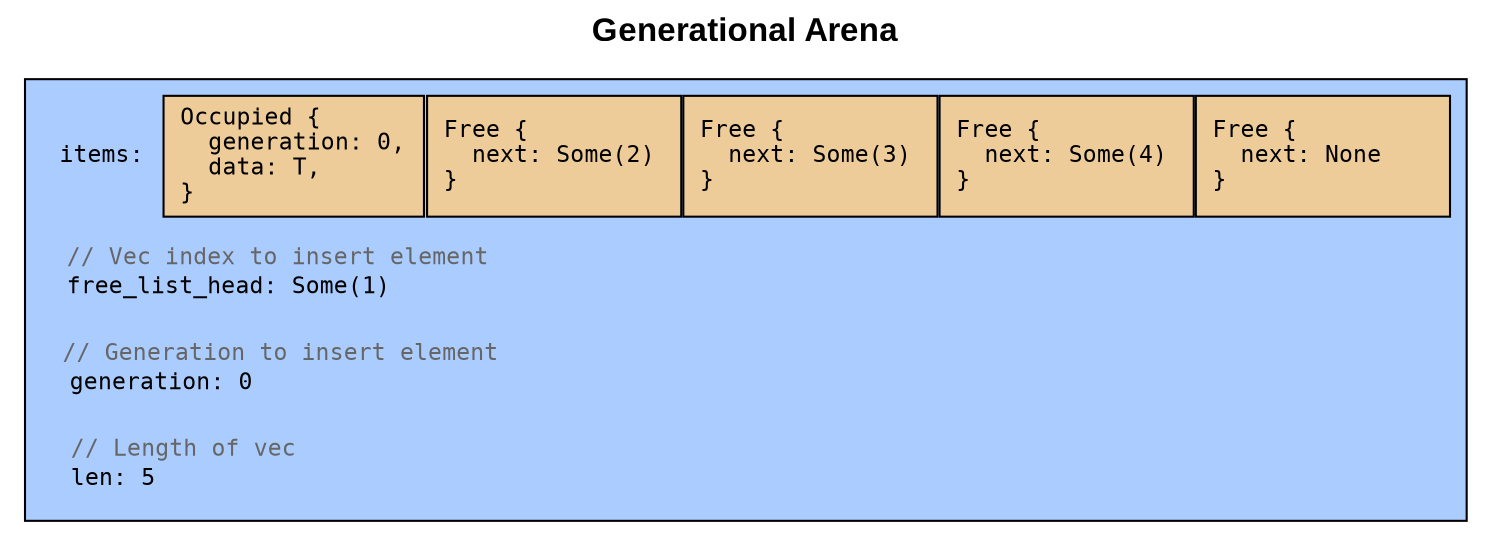 digraph GenerationalArena {
    graph [
        fontname = "Arial",
        fontsize = 16,
        label = <<b>Generational Arena<br /></b>>,
        labelloc = top,
        bgcolor = "transparent",
        newrank = true,
        nodesep = 0,
        ranksep = 0,
    ];

    node [
        fillcolor = "#aaccff",
        fontname = "consolas",
        fontsize = 11,
        shape = box,
        style = filled,
    ];

    // Label definitions

    subgraph cluster_arena {
        label = "";
        bgcolor = "#aaccff";

        edge [style = "invis"]

        {
            rank = "same";

            node [fillcolor = "#eecc99", width = 1.7, height = 0.8];

            e_4 [label = "Free {\l  next: None\l}\l"];
            e_3 [label = "Free {\l  next: Some(4)\l}\l"];
            e_2 [label = "Free {\l  next: Some(3)\l}\l"];
            e_1 [label = "Free {\l  next: Some(2)\l}\l"];
            e_0 [label = "Occupied {\l  generation: 0,\l  data: T,\l}\l"];
        }

        items [label = "items:\l", penwidth = "0"];
        {
            node [width = 3.0, height = 0.1];
            free_list_head [
                label = <<table border="0" cellborder="0" cellpadding="0" align="left">
                <tr><td><font color="#666666">// Vec index to insert element</font></td></tr>
                <tr><td>free_list_head: Some(1)       </td></tr>
                </table>>,
                penwidth = "0",
            ];

            generation [
                label = <<table border="0" cellborder="0" cellpadding="0" align="left">
                <tr><td><font color="#666666">// Generation to insert element</font></td></tr>
                <tr><td>generation: 0                 </td></tr>
                </table>>,
                penwidth = "0",
            ];

            len [
                label = <<table border="0" cellborder="0" cellpadding="0" align="left">
                <tr><td><font color="#666666">// Length of vec              </font></td></tr>
                <tr><td>len: 5                        </td></tr>
                </table>>,
                penwidth = "0",
            ];
        }

        items -> free_list_head -> generation -> len;
    }

}
